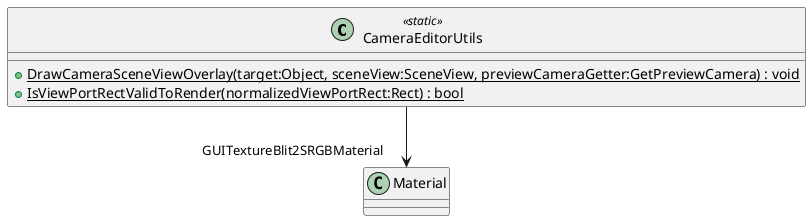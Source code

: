 @startuml
class CameraEditorUtils <<static>> {
    + {static} DrawCameraSceneViewOverlay(target:Object, sceneView:SceneView, previewCameraGetter:GetPreviewCamera) : void
    + {static} IsViewPortRectValidToRender(normalizedViewPortRect:Rect) : bool
}
CameraEditorUtils --> "GUITextureBlit2SRGBMaterial" Material
@enduml
